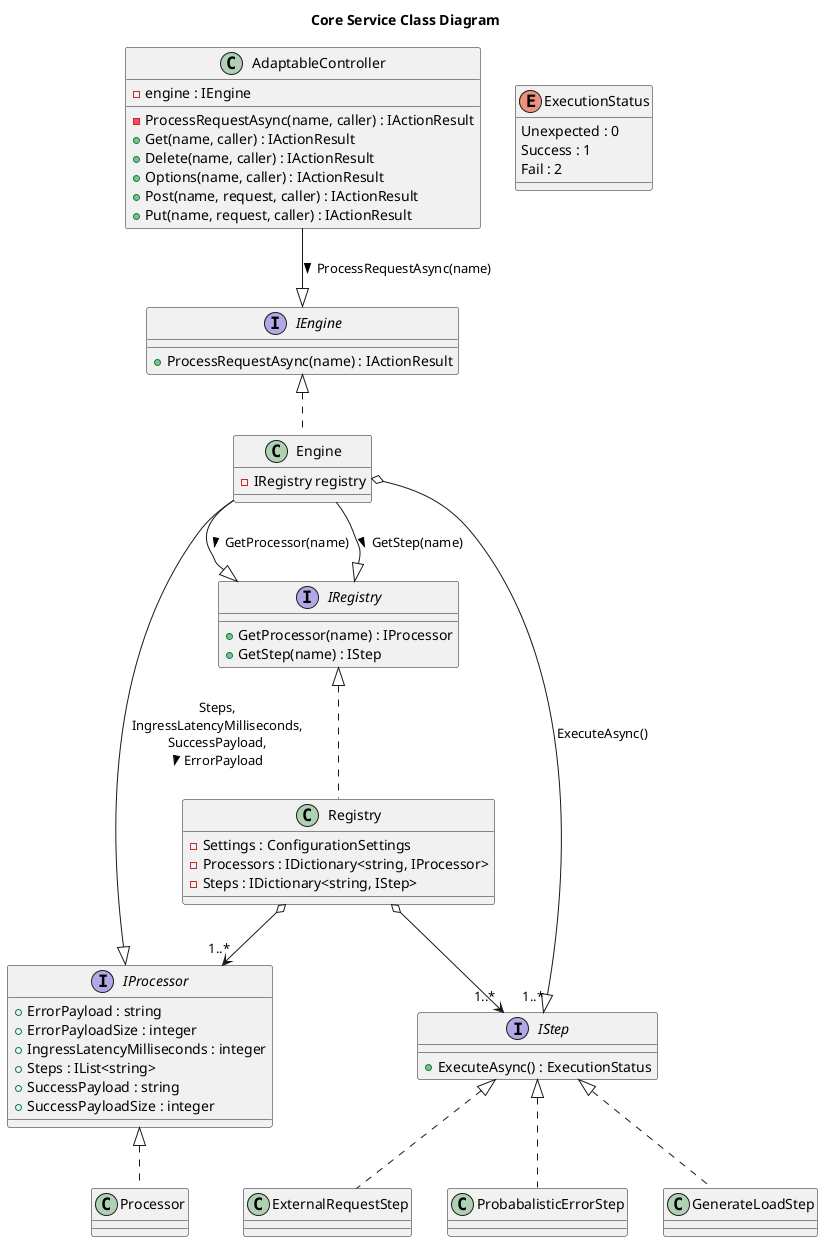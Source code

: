 @startuml
title Core Service Class Diagram

class AdaptableController {
    - engine : IEngine
    - ProcessRequestAsync(name, caller) : IActionResult
    + Get(name, caller) : IActionResult
    + Delete(name, caller) : IActionResult
    + Options(name, caller) : IActionResult
    + Post(name, request, caller) : IActionResult
    + Put(name, request, caller) : IActionResult
}

interface IEngine {
    + ProcessRequestAsync(name) : IActionResult
}

class Engine implements IEngine {
    - IRegistry registry
}

interface IRegistry {
    + GetProcessor(name) : IProcessor
    + GetStep(name) : IStep
}

class Registry implements IRegistry {
    - Settings : ConfigurationSettings
    - Processors : IDictionary<string, IProcessor>
    - Steps : IDictionary<string, IStep>
}

interface IProcessor {
    + ErrorPayload : string
    + ErrorPayloadSize : integer
    + IngressLatencyMilliseconds : integer
    + Steps : IList<string>
    + SuccessPayload : string
    + SuccessPayloadSize : integer
}

class Processor implements IProcessor {
}

enum ExecutionStatus {
    Unexpected : 0
    Success : 1
    Fail : 2
}

interface IStep {
    + ExecuteAsync() : ExecutionStatus
}

class GenerateLoadStep implements IStep
class ExternalRequestStep implements IStep
class ProbabalisticErrorStep implements IStep

AdaptableController --|> IEngine : ProcessRequestAsync(name) >
Engine --|> IRegistry : GetProcessor(name) >
Engine --|> IProcessor : Steps,\nIngressLatencyMilliseconds,\nSuccessPayload,\nErrorPayload >
Engine --|> IRegistry : GetStep(name) >
Engine o--|> "1..*" IStep : ExecuteAsync()

Registry o--> "1..*" IStep
Registry o--> "1..*" IProcessor 

@enduml